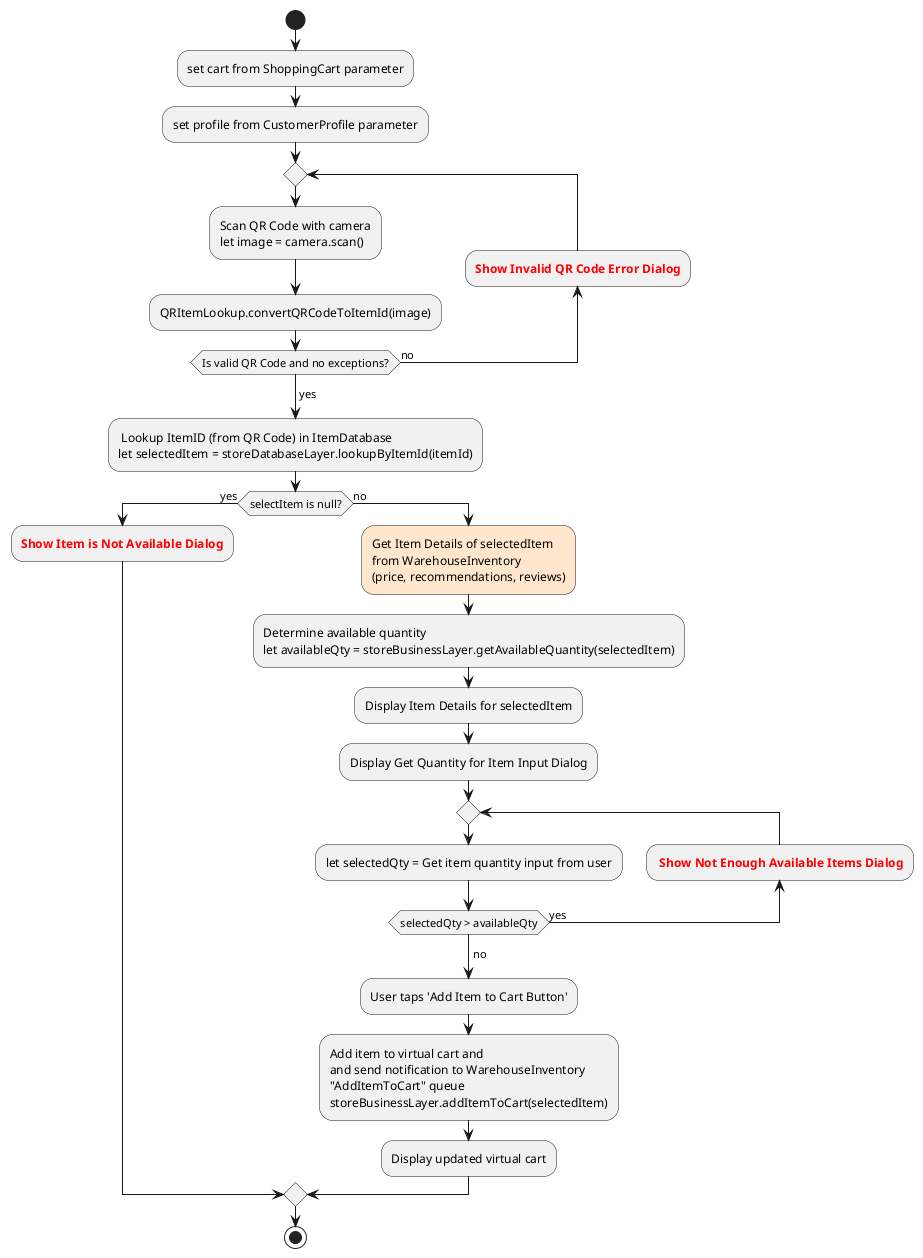 @startuml
start
    :set cart from ShoppingCart parameter;
    :set profile from CustomerProfile parameter;
    repeat
        :Scan QR Code with camera
        let image = camera.scan();
        :QRItemLookup.convertQRCodeToItemId(image);
    backward :<color:#red>**Show Invalid QR Code Error Dialog**;

    repeat while (Is valid QR Code and no exceptions?) is (no)
        
    ->yes;
    : Lookup ItemID (from QR Code) in ItemDatabase
    let selectedItem = storeDatabaseLayer.lookupByItemId(itemId);
    if (selectItem is null?) then (yes)
        :<color:#red>**Show Item is Not Available Dialog**;
    else (no)
        #FFE6CC:Get Item Details of selectedItem 
        from WarehouseInventory
        (price, recommendations, reviews);
        :Determine available quantity
        let availableQty = storeBusinessLayer.getAvailableQuantity(selectedItem);
        :Display Item Details for selectedItem;
        :Display Get Quantity for Item Input Dialog;
        repeat
            :let selectedQty = Get item quantity input from user;
            backward: <color:#red>**Show Not Enough Available Items Dialog**;
        repeat while (selectedQty > availableQty) is (yes)
        ->no;
        :User taps 'Add Item to Cart Button';
        :Add item to virtual cart and
        and send notification to WarehouseInventory
        "AddItemToCart" queue
        storeBusinessLayer.addItemToCart(selectedItem);
        :Display updated virtual cart;
    endif
    stop
@enduml